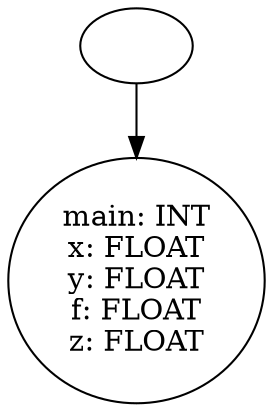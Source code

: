 digraph AST {
  "131430721838464" [label=""];
  "131430721838464" -> "131430721846384";
  "131430721846384" [label="main: INT
x: FLOAT
y: FLOAT
f: FLOAT
z: FLOAT"];
}
